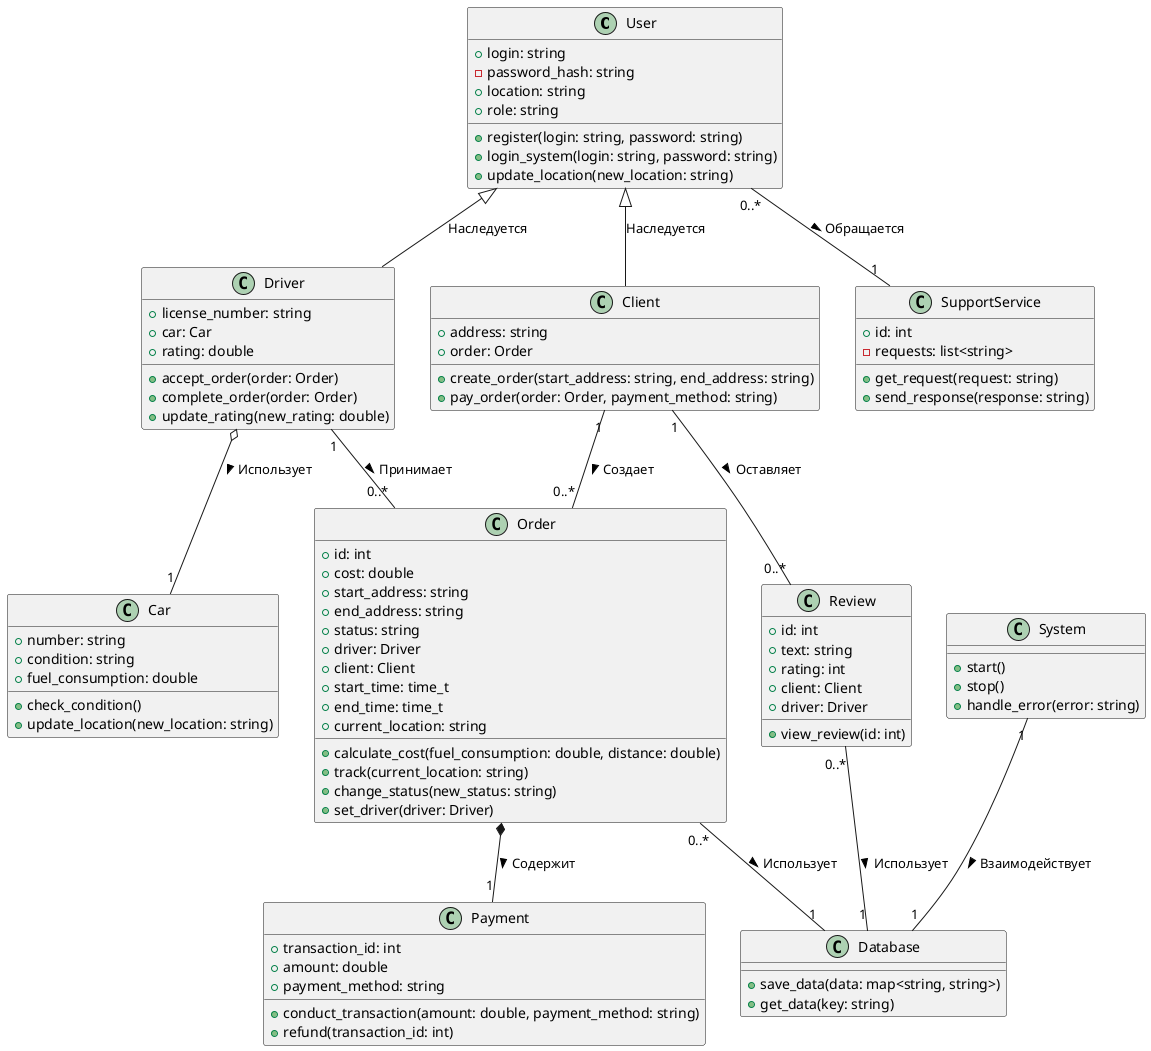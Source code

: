 @startuml

class User {
  +login: string
  -password_hash: string
  +location: string
  +role: string
  +register(login: string, password: string)
  +login_system(login: string, password: string)
  +update_location(new_location: string)
}

class Car {
  +number: string
  +condition: string
  +fuel_consumption: double
  +check_condition()
  +update_location(new_location: string)
}


class Driver {
  +license_number: string
  +car: Car
  +rating: double
  +accept_order(order: Order)
  +complete_order(order: Order)
  +update_rating(new_rating: double)
}

class Client {
  +address: string
  +order: Order
  +create_order(start_address: string, end_address: string)
  +pay_order(order: Order, payment_method: string)
}

class Order {
  +id: int
  +cost: double
  +start_address: string
  +end_address: string
  +status: string
  +driver: Driver
  +client: Client
  +start_time: time_t
  +end_time: time_t
  +current_location: string
  +calculate_cost(fuel_consumption: double, distance: double)
  +track(current_location: string)
  +change_status(new_status: string)
  +set_driver(driver: Driver)
}

class Database {
  +save_data(data: map<string, string>)
  +get_data(key: string)
}

class System {
  +start()
  +stop()
  +handle_error(error: string)
}

class Payment {
  +transaction_id: int
  +amount: double
  +payment_method: string
  +conduct_transaction(amount: double, payment_method: string)
  +refund(transaction_id: int)
}

class Review {
  +id: int
  +text: string
  +rating: int
  +client: Client
  +driver: Driver
  +view_review(id: int)
}

class SupportService {
  +id: int
  -requests: list<string>
  +get_request(request: string)
  +send_response(response: string)
}

User <|-- Driver : Наследуется
User <|-- Client : Наследуется
Client "1" -- "0..*" Order : Создает >
Driver "1" -- "0..*" Order : Принимает >
Driver o-- "1" Car : Использует >
Order *-- "1" Payment : Содержит >
System "1" -- "1" Database : Взаимодействует >
Review "0..*" -- "1" Database : Использует >
Client "1" -- "0..*" Review : Оставляет >
User "0..*" -- "1" SupportService : Обращается >
Order "0..*" -- "1" Database : Использует >

@enduml

@startuml
title Жизненный цикл статуса заказа онлайн такси

[*] --> Создан : Создать заказ
note right of Создан : Заказ создан клиентом,\nно еще не принят водителем.

Создан --> Отменен : Отменить заказ
note right of Отменен : Заказ отменен клиентом\nдо его принятия водителем.

Создан --> Принят : Принять заказ
note right of Принят : Заказ принят водителем,\nно еще не начат.

Принят --> Отменен : Отменить заказ
note bottom of Отменен : Заказ отменен клиентом\nили водителем после его принятия.

Принят --> В_пути : Начать выполнение заказа
note right of В_пути : Водитель начал выполнение заказа\nи движется к месту назначения.

В_пути --> Завершен : Завершить заказ
note right of Завершен : Заказ успешно завершен.

Завершен --> [*]
Отменен --> [*]

@enduml





